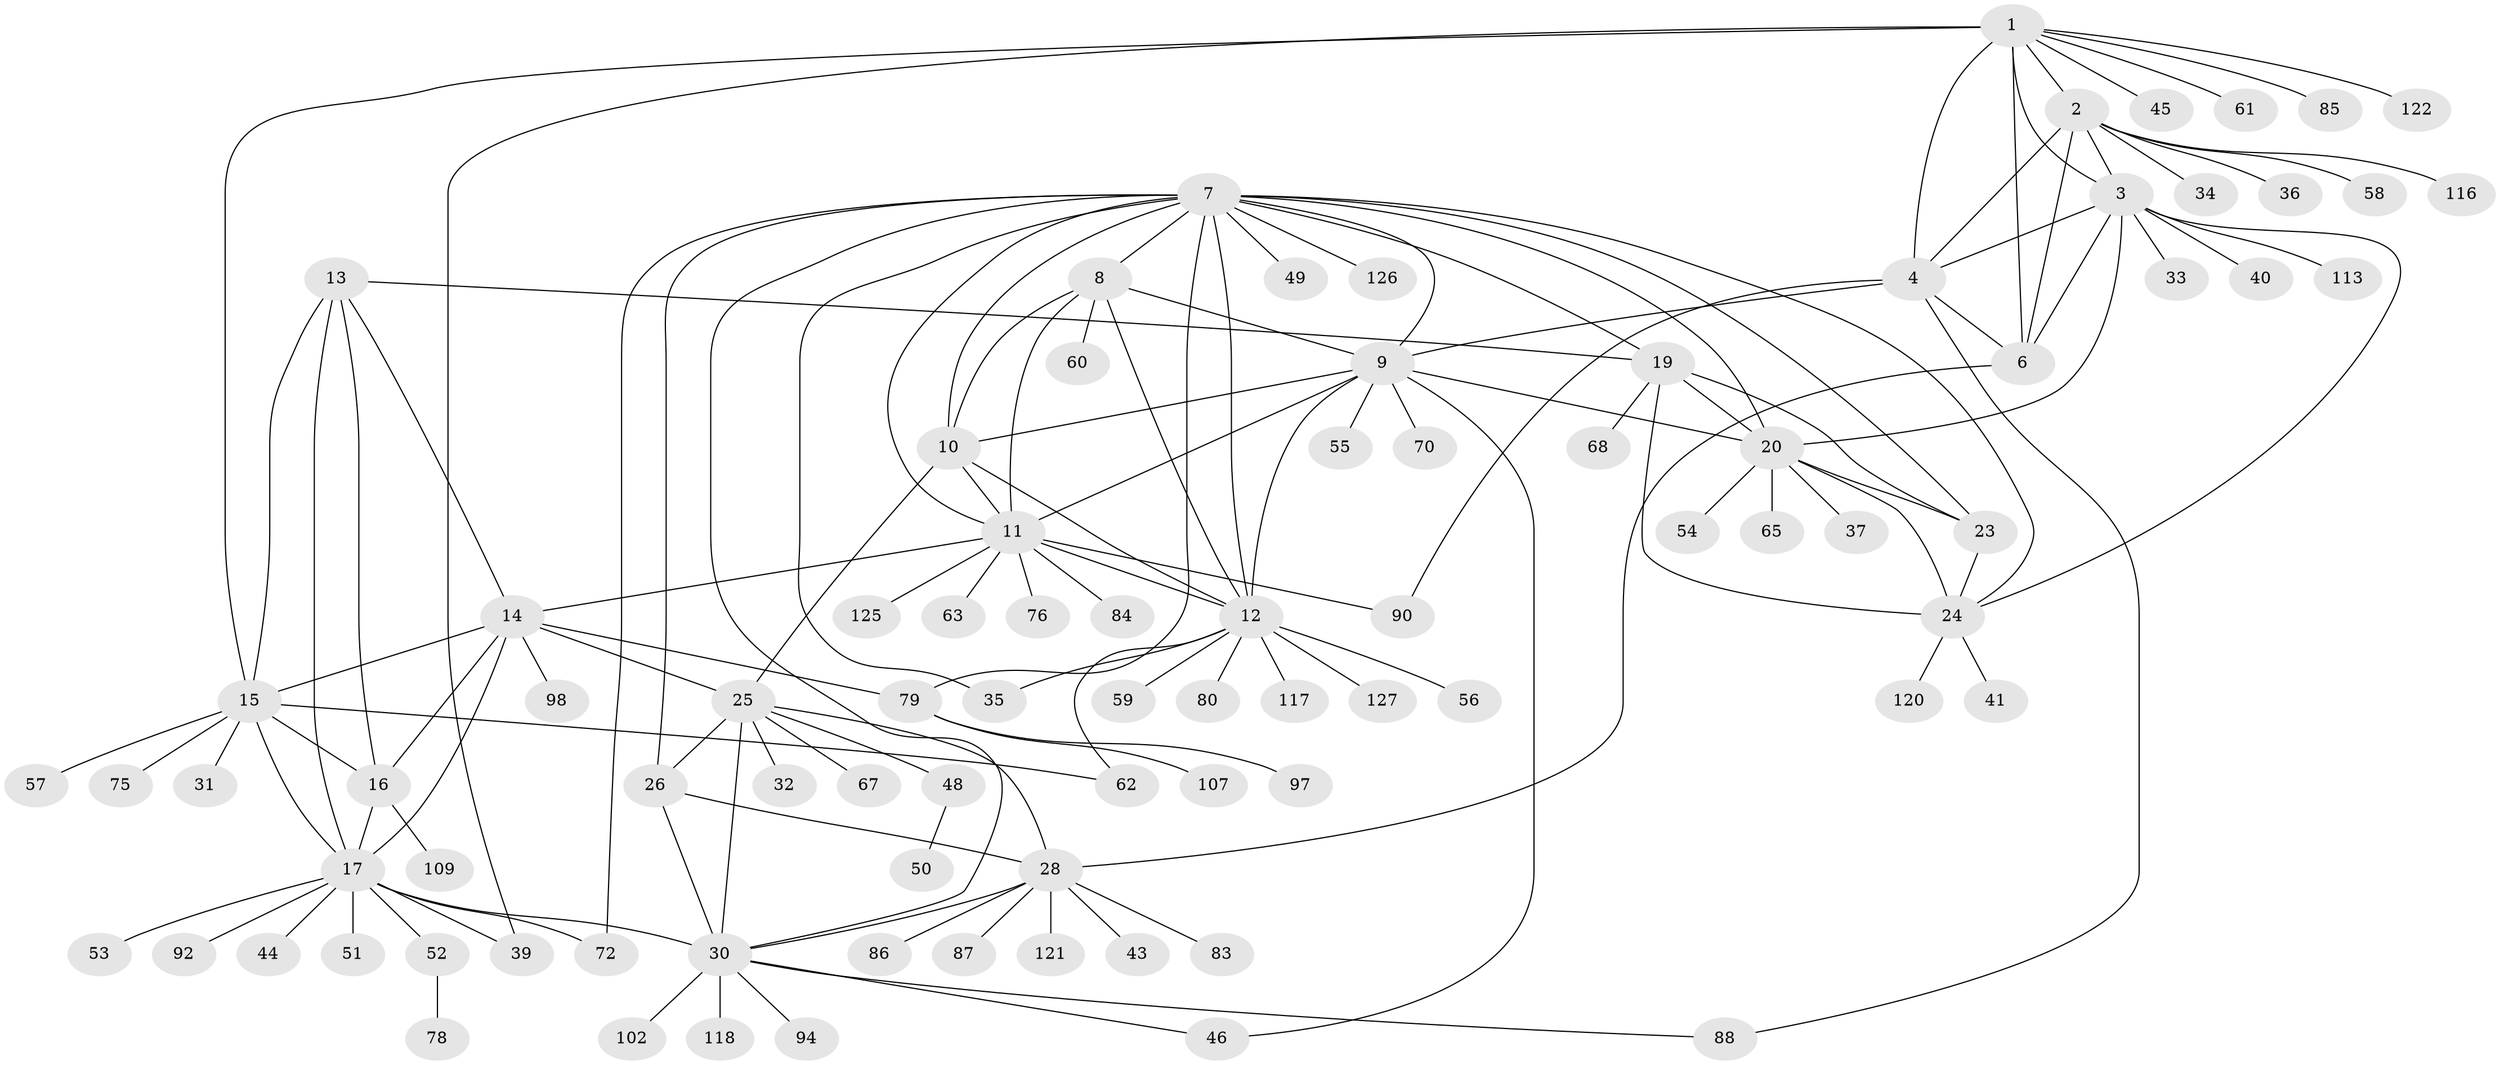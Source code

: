 // original degree distribution, {9: 0.03937007874015748, 10: 0.047244094488188976, 8: 0.015748031496062992, 7: 0.047244094488188976, 6: 0.03937007874015748, 11: 0.015748031496062992, 12: 0.023622047244094488, 13: 0.007874015748031496, 1: 0.5905511811023622, 2: 0.13385826771653545, 3: 0.023622047244094488, 4: 0.015748031496062992}
// Generated by graph-tools (version 1.1) at 2025/19/03/04/25 18:19:43]
// undirected, 88 vertices, 136 edges
graph export_dot {
graph [start="1"]
  node [color=gray90,style=filled];
  1 [super="+5"];
  2;
  3;
  4;
  6 [super="+74+112+38+69"];
  7 [super="+22"];
  8;
  9;
  10 [super="+64+110+123"];
  11;
  12;
  13 [super="+104"];
  14 [super="+47"];
  15;
  16;
  17 [super="+18"];
  19;
  20 [super="+114+81+96+124+66+21"];
  23 [super="+42"];
  24;
  25 [super="+29+27"];
  26;
  28;
  30;
  31;
  32;
  33;
  34;
  35;
  36;
  37;
  39;
  40;
  41 [super="+111"];
  43;
  44;
  45;
  46;
  48 [super="+71"];
  49;
  50;
  51;
  52;
  53;
  54;
  55;
  56;
  57;
  58;
  59;
  60;
  61 [super="+82"];
  62;
  63;
  65;
  67 [super="+100"];
  68;
  70;
  72 [super="+89+105"];
  75;
  76 [super="+93"];
  78;
  79 [super="+91"];
  80;
  83;
  84;
  85;
  86;
  87;
  88;
  90;
  92;
  94 [super="+95"];
  97;
  98;
  102;
  107;
  109;
  113;
  116;
  117;
  118;
  120;
  121;
  122;
  125;
  126;
  127;
  1 -- 2 [weight=2];
  1 -- 3 [weight=2];
  1 -- 4 [weight=2];
  1 -- 6 [weight=2];
  1 -- 15;
  1 -- 39;
  1 -- 85;
  1 -- 122;
  1 -- 45;
  1 -- 61;
  2 -- 3;
  2 -- 4;
  2 -- 6;
  2 -- 34;
  2 -- 36;
  2 -- 58;
  2 -- 116;
  3 -- 4;
  3 -- 6;
  3 -- 24;
  3 -- 33;
  3 -- 40;
  3 -- 113;
  3 -- 20;
  4 -- 6;
  4 -- 9;
  4 -- 88;
  4 -- 90;
  6 -- 28;
  7 -- 8;
  7 -- 9;
  7 -- 10;
  7 -- 11;
  7 -- 12;
  7 -- 49;
  7 -- 79 [weight=2];
  7 -- 126;
  7 -- 35;
  7 -- 72;
  7 -- 19;
  7 -- 20 [weight=2];
  7 -- 23;
  7 -- 24;
  7 -- 26;
  7 -- 30;
  8 -- 9;
  8 -- 10;
  8 -- 11;
  8 -- 12;
  8 -- 60;
  9 -- 10;
  9 -- 11;
  9 -- 12;
  9 -- 46;
  9 -- 55;
  9 -- 70;
  9 -- 20;
  10 -- 11;
  10 -- 12;
  10 -- 25;
  11 -- 12;
  11 -- 14;
  11 -- 63;
  11 -- 76;
  11 -- 84;
  11 -- 90;
  11 -- 125;
  12 -- 35;
  12 -- 56;
  12 -- 59;
  12 -- 62;
  12 -- 80;
  12 -- 117;
  12 -- 127;
  13 -- 14;
  13 -- 15;
  13 -- 16;
  13 -- 17 [weight=2];
  13 -- 19;
  14 -- 15;
  14 -- 16;
  14 -- 17 [weight=2];
  14 -- 79;
  14 -- 98;
  14 -- 25;
  15 -- 16;
  15 -- 17 [weight=2];
  15 -- 31;
  15 -- 57;
  15 -- 62;
  15 -- 75;
  16 -- 17 [weight=2];
  16 -- 109;
  17 -- 30;
  17 -- 39;
  17 -- 44;
  17 -- 53;
  17 -- 92;
  17 -- 51;
  17 -- 52;
  17 -- 72;
  19 -- 20 [weight=2];
  19 -- 23;
  19 -- 24;
  19 -- 68;
  20 -- 23 [weight=2];
  20 -- 24 [weight=2];
  20 -- 54;
  20 -- 65;
  20 -- 37;
  23 -- 24;
  24 -- 41;
  24 -- 120;
  25 -- 26 [weight=3];
  25 -- 28 [weight=3];
  25 -- 30 [weight=3];
  25 -- 32;
  25 -- 48;
  25 -- 67;
  26 -- 28;
  26 -- 30;
  28 -- 30;
  28 -- 43;
  28 -- 83;
  28 -- 86;
  28 -- 87;
  28 -- 121;
  30 -- 46;
  30 -- 88;
  30 -- 94;
  30 -- 102;
  30 -- 118;
  48 -- 50;
  52 -- 78;
  79 -- 97;
  79 -- 107;
}

